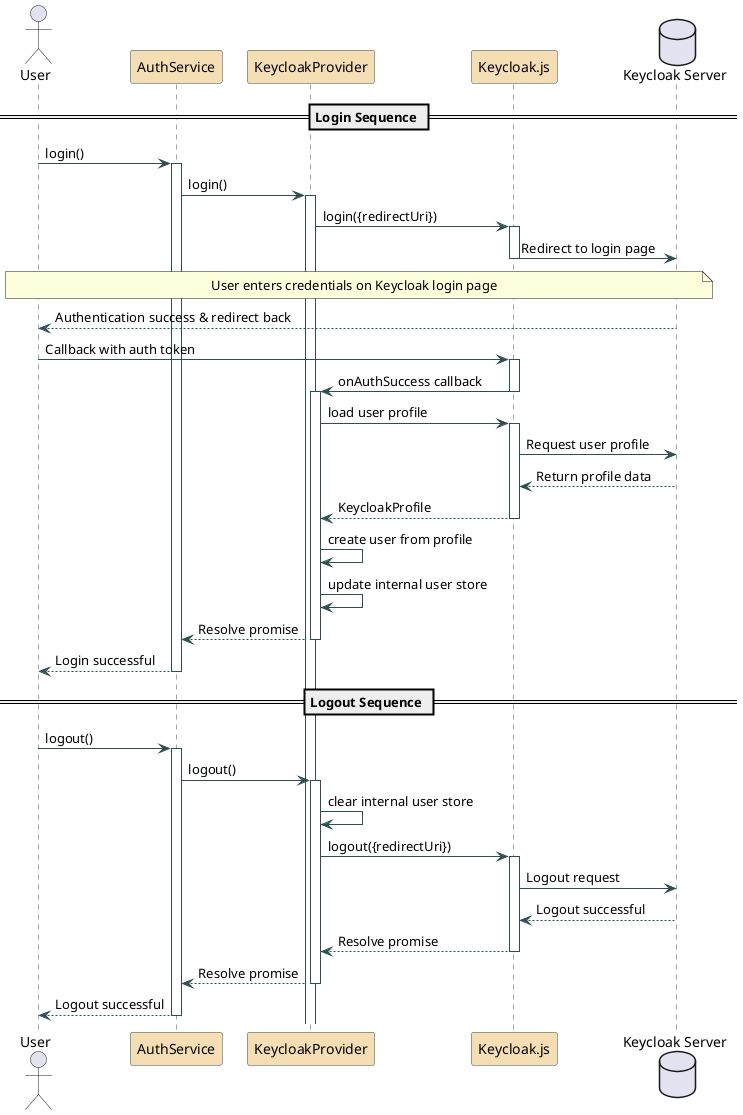 @startuml login-sequence

' Color scheme
skinparam sequenceArrowColor DarkSlateGray
skinparam sequenceGroupBackgroundColor LightCyan
skinparam sequenceLifeLineBorderColor DarkSlateGray
skinparam sequenceParticipantBackgroundColor Wheat
skinparam sequenceParticipantBorderColor DarkSlateGray

actor User
participant "AuthService" as Auth
participant "KeycloakProvider" as Provider
participant "Keycloak.js" as Keycloak
database "Keycloak Server" as Server

== Login Sequence ==

User -> Auth: login()
activate Auth
Auth -> Provider: login()
activate Provider
Provider -> Keycloak: login({redirectUri})
activate Keycloak
Keycloak -> Server: Redirect to login page
deactivate Keycloak

note over User, Server
  User enters credentials on Keycloak login page
end note

Server --> User: Authentication success & redirect back
User -> Keycloak: Callback with auth token
activate Keycloak
Keycloak -> Provider: onAuthSuccess callback
deactivate Keycloak
activate Provider

Provider -> Keycloak: load user profile
activate Keycloak
Keycloak -> Server: Request user profile
Server --> Keycloak: Return profile data
Keycloak --> Provider: KeycloakProfile
deactivate Keycloak

Provider -> Provider: create user from profile
Provider -> Provider: update internal user store
Provider --> Auth: Resolve promise
deactivate Provider
Auth --> User: Login successful
deactivate Auth

== Logout Sequence ==

User -> Auth: logout()
activate Auth
Auth -> Provider: logout()
activate Provider
Provider -> Provider: clear internal user store
Provider -> Keycloak: logout({redirectUri})
activate Keycloak
Keycloak -> Server: Logout request
Server --> Keycloak: Logout successful
Keycloak --> Provider: Resolve promise
deactivate Keycloak
Provider --> Auth: Resolve promise
deactivate Provider
Auth --> User: Logout successful
deactivate Auth

@enduml
